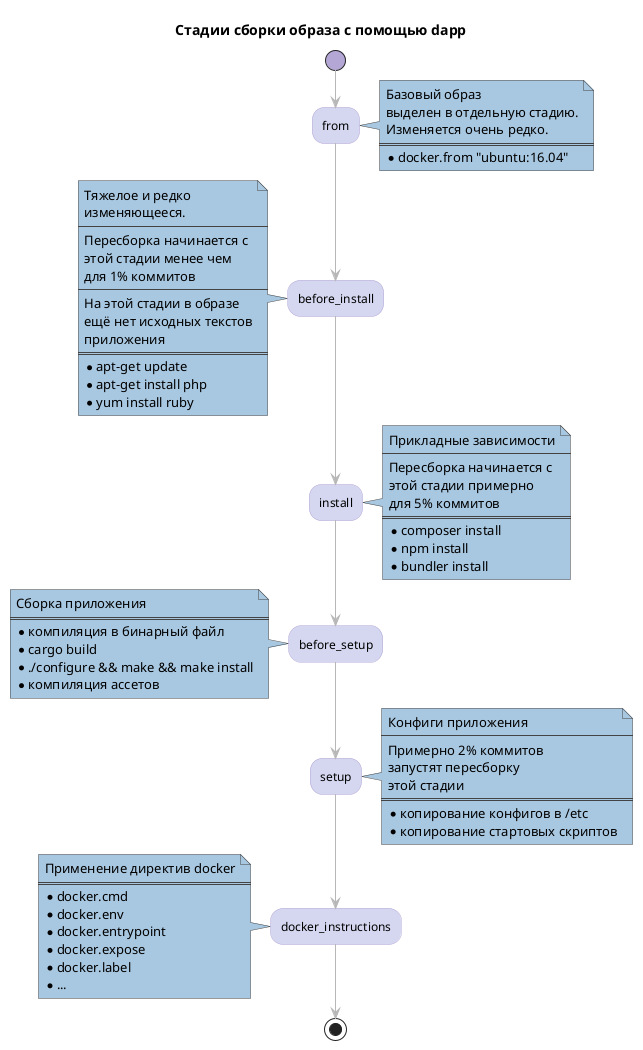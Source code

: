@startuml
skinparam activity {
  StartColor #B4A7D6
  BarColor #B7B7B7
  EndColor #B4A7D6
  BackgroundColor #D4D7EF
  BackgroundColor<< Begin >> Olive
  BorderColor #B4A7D6
  ArrowColor #B7B7B7
}

skinparam note {
  BackgroundColor #A8C7E0
  BorderColor #434343
}

title Стадии сборки образа с помощью dapp


start

:from;

note right
  Базовый образ
  выделен в отдельную стадию.
  Изменяется очень редко.
  ====
  * docker.from "ubuntu:16.04"
end note

:before_install;

note left
  Тяжелое и редко
  изменяющееся.
  ----
  Пересборка начинается с
  этой стадии менее чем
  для 1% коммитов
  ----
  На этой стадии в образе
  ещё нет исходных текстов
  приложения
  ====
  * apt-get update
  * apt-get install php
  * yum install ruby
end note


:install;
note right
  Прикладные зависимости
  ----
  Пересборка начинается с
  этой стадии примерно
  для 5% коммитов
  ====
  * composer install
  * npm install
  * bundler install
end note

:before_setup;

note left
  Сборка приложения
  ====
  * компиляция в бинарный файл
  * cargo build
  * ./configure && make && make install
  * компиляция ассетов
end note


:setup;

note right
  Конфиги приложения
  ----
  Примерно 2% коммитов
  запустят пересборку
  этой стадии
  ====
  * копирование конфигов в /etc
  * копирование стартовых скриптов
end note

:docker_instructions;

note left
  Применение директив docker
  ====
  * docker.cmd
  * docker.env
  * docker.entrypoint
  * docker.expose
  * docker.label
  * ...
end note

stop

@enduml

